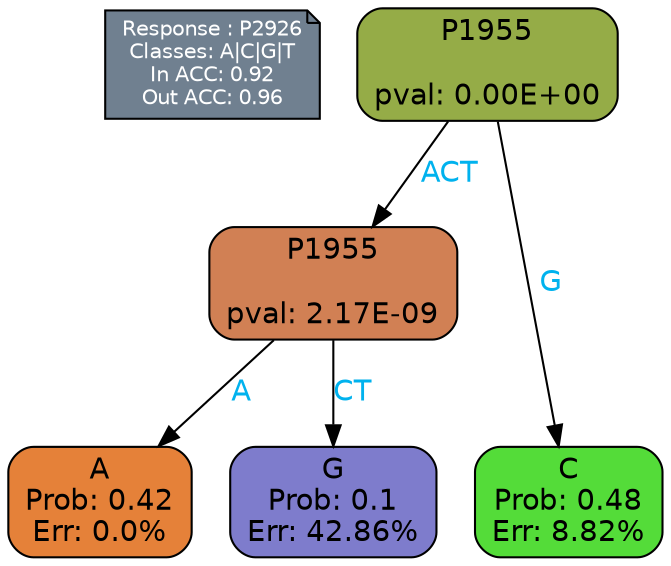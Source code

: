 digraph Tree {
node [shape=box, style="filled, rounded", color="black", fontname=helvetica] ;
graph [ranksep=equally, splines=polylines, bgcolor=transparent, dpi=600] ;
edge [fontname=helvetica] ;
LEGEND [label="Response : P2926
Classes: A|C|G|T
In ACC: 0.92
Out ACC: 0.96
",shape=note,align=left,style=filled,fillcolor="slategray",fontcolor="white",fontsize=10];1 [label="P1955

pval: 0.00E+00", fillcolor="#95ac47"] ;
2 [label="P1955

pval: 2.17E-09", fillcolor="#d18054"] ;
3 [label="A
Prob: 0.42
Err: 0.0%", fillcolor="#e58139"] ;
4 [label="G
Prob: 0.1
Err: 42.86%", fillcolor="#7e7ccc"] ;
5 [label="C
Prob: 0.48
Err: 8.82%", fillcolor="#54dc39"] ;
1 -> 2 [label="ACT",fontcolor=deepskyblue2] ;
1 -> 5 [label="G",fontcolor=deepskyblue2] ;
2 -> 3 [label="A",fontcolor=deepskyblue2] ;
2 -> 4 [label="CT",fontcolor=deepskyblue2] ;
{rank = same; 3;4;5;}{rank = same; LEGEND;1;}}